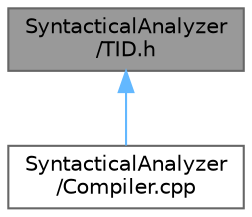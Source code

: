 digraph "SyntacticalAnalyzer/TID.h"
{
 // LATEX_PDF_SIZE
  bgcolor="transparent";
  edge [fontname=Helvetica,fontsize=10,labelfontname=Helvetica,labelfontsize=10];
  node [fontname=Helvetica,fontsize=10,shape=box,height=0.2,width=0.4];
  Node1 [label="SyntacticalAnalyzer\l/TID.h",height=0.2,width=0.4,color="gray40", fillcolor="grey60", style="filled", fontcolor="black",tooltip="Этот файл является описанием класса дерева TID и всех сопутствующих структур"];
  Node1 -> Node2 [dir="back",color="steelblue1",style="solid"];
  Node2 [label="SyntacticalAnalyzer\l/Compiler.cpp",height=0.2,width=0.4,color="grey40", fillcolor="white", style="filled",URL="$_compiler_8cpp.html",tooltip="Основной файл, содержащий описание класса транслятора и запускает компиляцию кода"];
}
